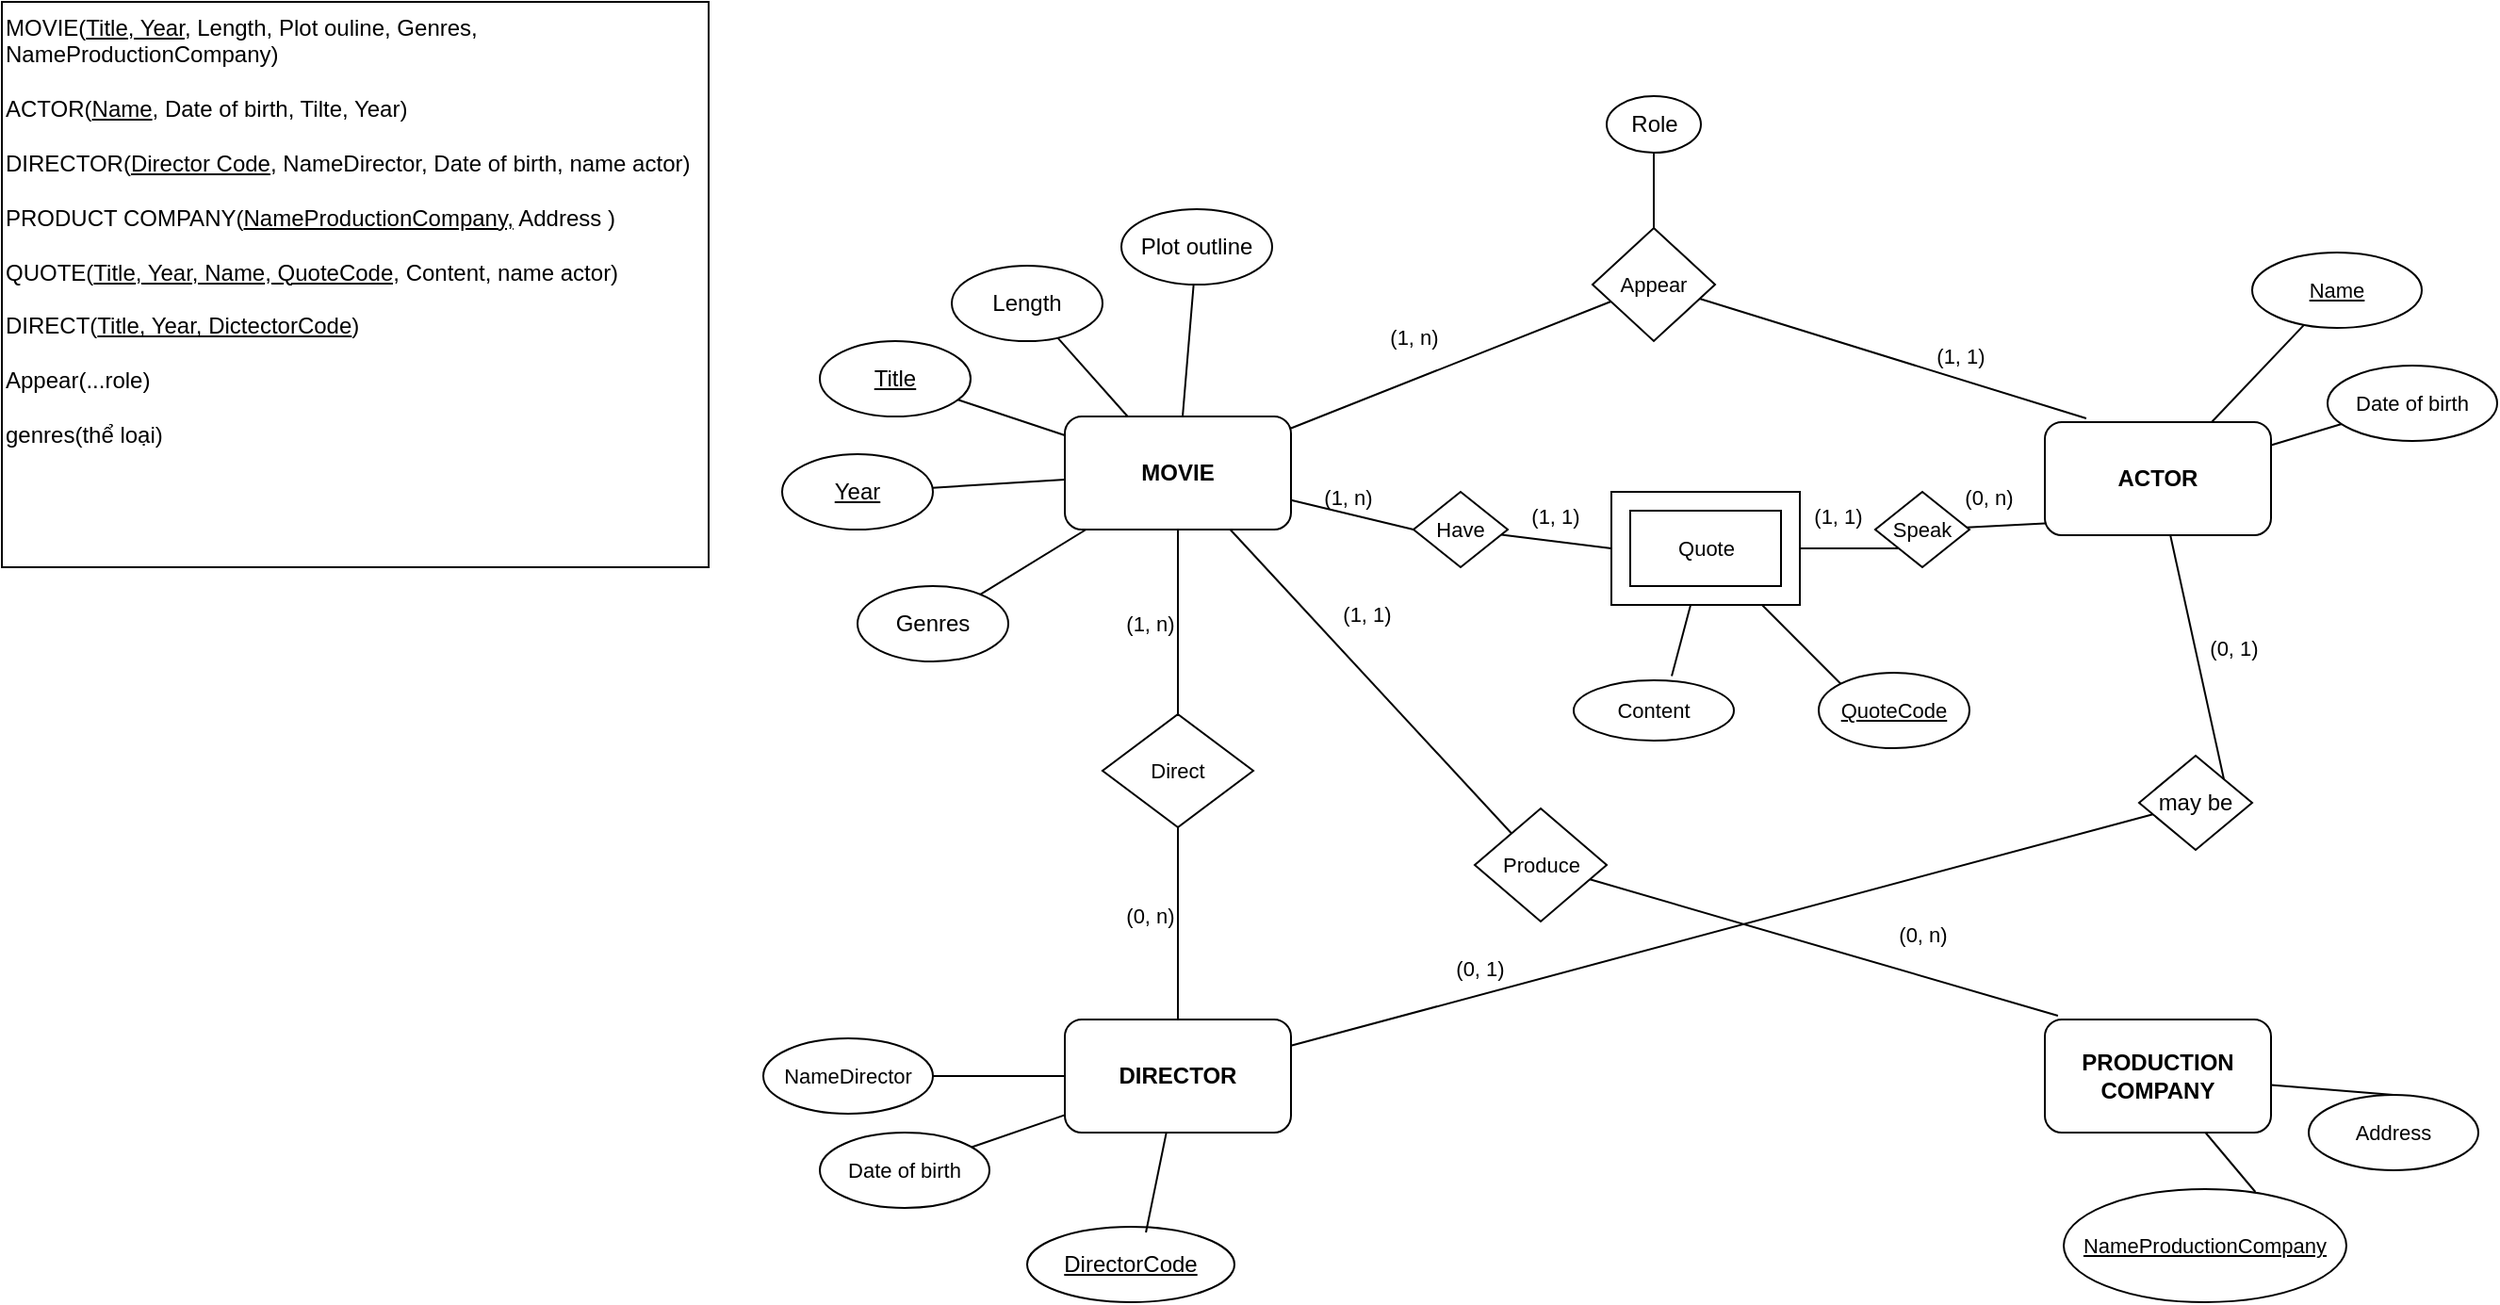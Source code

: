 <mxfile version="22.0.0" type="github">
  <diagram name="Page-1" id="1BbMc71bs907q14WTnRx">
    <mxGraphModel dx="1567" dy="379" grid="1" gridSize="10" guides="1" tooltips="1" connect="1" arrows="1" fold="1" page="1" pageScale="1" pageWidth="850" pageHeight="1100" math="0" shadow="0">
      <root>
        <mxCell id="0" />
        <mxCell id="1" parent="0" />
        <mxCell id="F9PEpaD-1l_39SftCYCo-13" style="rounded=0;orthogonalLoop=1;jettySize=auto;html=1;endArrow=none;endFill=0;" parent="1" source="F9PEpaD-1l_39SftCYCo-1" target="F9PEpaD-1l_39SftCYCo-7" edge="1">
          <mxGeometry relative="1" as="geometry" />
        </mxCell>
        <mxCell id="F9PEpaD-1l_39SftCYCo-31" style="edgeStyle=none;shape=connector;rounded=0;orthogonalLoop=1;jettySize=auto;html=1;labelBackgroundColor=default;strokeColor=default;fontFamily=Helvetica;fontSize=11;fontColor=default;endArrow=none;endFill=0;" parent="1" source="F9PEpaD-1l_39SftCYCo-1" target="F9PEpaD-1l_39SftCYCo-30" edge="1">
          <mxGeometry relative="1" as="geometry" />
        </mxCell>
        <mxCell id="F9PEpaD-1l_39SftCYCo-36" style="edgeStyle=none;shape=connector;rounded=0;orthogonalLoop=1;jettySize=auto;html=1;entryX=0.5;entryY=0;entryDx=0;entryDy=0;labelBackgroundColor=default;strokeColor=default;fontFamily=Helvetica;fontSize=11;fontColor=default;endArrow=none;endFill=0;" parent="1" source="F9PEpaD-1l_39SftCYCo-1" target="F9PEpaD-1l_39SftCYCo-35" edge="1">
          <mxGeometry relative="1" as="geometry" />
        </mxCell>
        <mxCell id="F9PEpaD-1l_39SftCYCo-46" style="edgeStyle=none;shape=connector;rounded=0;orthogonalLoop=1;jettySize=auto;html=1;labelBackgroundColor=default;strokeColor=default;fontFamily=Helvetica;fontSize=11;fontColor=default;endArrow=none;endFill=0;" parent="1" source="F9PEpaD-1l_39SftCYCo-1" target="F9PEpaD-1l_39SftCYCo-45" edge="1">
          <mxGeometry relative="1" as="geometry" />
        </mxCell>
        <mxCell id="yOyd_s_aF5c1Y1km-fVe-14" style="edgeStyle=none;shape=connector;rounded=0;orthogonalLoop=1;jettySize=auto;html=1;entryX=0;entryY=0.5;entryDx=0;entryDy=0;labelBackgroundColor=default;strokeColor=default;align=center;verticalAlign=middle;fontFamily=Helvetica;fontSize=11;fontColor=default;endArrow=none;endFill=0;" parent="1" source="F9PEpaD-1l_39SftCYCo-1" target="yOyd_s_aF5c1Y1km-fVe-12" edge="1">
          <mxGeometry relative="1" as="geometry" />
        </mxCell>
        <mxCell id="F9PEpaD-1l_39SftCYCo-1" value="&lt;b&gt;MOVIE&lt;/b&gt;" style="rounded=1;whiteSpace=wrap;html=1;" parent="1" vertex="1">
          <mxGeometry x="80" y="560" width="120" height="60" as="geometry" />
        </mxCell>
        <mxCell id="F9PEpaD-1l_39SftCYCo-28" style="edgeStyle=none;shape=connector;rounded=0;orthogonalLoop=1;jettySize=auto;html=1;entryX=1;entryY=0.5;entryDx=0;entryDy=0;labelBackgroundColor=default;strokeColor=default;fontFamily=Helvetica;fontSize=11;fontColor=default;endArrow=none;endFill=0;" parent="1" source="F9PEpaD-1l_39SftCYCo-2" target="F9PEpaD-1l_39SftCYCo-22" edge="1">
          <mxGeometry relative="1" as="geometry" />
        </mxCell>
        <mxCell id="F9PEpaD-1l_39SftCYCo-29" style="edgeStyle=none;shape=connector;rounded=0;orthogonalLoop=1;jettySize=auto;html=1;labelBackgroundColor=default;strokeColor=default;fontFamily=Helvetica;fontSize=11;fontColor=default;endArrow=none;endFill=0;" parent="1" source="F9PEpaD-1l_39SftCYCo-2" target="F9PEpaD-1l_39SftCYCo-23" edge="1">
          <mxGeometry relative="1" as="geometry" />
        </mxCell>
        <mxCell id="WEvjYokcxzZnM7J9Zkvp-2" style="rounded=0;orthogonalLoop=1;jettySize=auto;html=1;endArrow=none;endFill=0;" parent="1" source="F9PEpaD-1l_39SftCYCo-2" target="WEvjYokcxzZnM7J9Zkvp-1" edge="1">
          <mxGeometry relative="1" as="geometry" />
        </mxCell>
        <mxCell id="F9PEpaD-1l_39SftCYCo-2" value="&lt;b&gt;DIRECTOR&lt;/b&gt;" style="rounded=1;whiteSpace=wrap;html=1;" parent="1" vertex="1">
          <mxGeometry x="80" y="880" width="120" height="60" as="geometry" />
        </mxCell>
        <mxCell id="F9PEpaD-1l_39SftCYCo-26" style="edgeStyle=none;shape=connector;rounded=0;orthogonalLoop=1;jettySize=auto;html=1;entryX=0.5;entryY=0;entryDx=0;entryDy=0;labelBackgroundColor=default;strokeColor=default;fontFamily=Helvetica;fontSize=11;fontColor=default;endArrow=none;endFill=0;" parent="1" source="F9PEpaD-1l_39SftCYCo-3" target="F9PEpaD-1l_39SftCYCo-25" edge="1">
          <mxGeometry relative="1" as="geometry" />
        </mxCell>
        <mxCell id="F9PEpaD-1l_39SftCYCo-27" style="edgeStyle=none;shape=connector;rounded=0;orthogonalLoop=1;jettySize=auto;html=1;entryX=0.678;entryY=0.025;entryDx=0;entryDy=0;entryPerimeter=0;labelBackgroundColor=default;strokeColor=default;fontFamily=Helvetica;fontSize=11;fontColor=default;endArrow=none;endFill=0;" parent="1" source="F9PEpaD-1l_39SftCYCo-3" target="F9PEpaD-1l_39SftCYCo-24" edge="1">
          <mxGeometry relative="1" as="geometry" />
        </mxCell>
        <mxCell id="F9PEpaD-1l_39SftCYCo-3" value="&lt;b&gt;PRODUCTION COMPANY&lt;/b&gt;" style="rounded=1;whiteSpace=wrap;html=1;" parent="1" vertex="1">
          <mxGeometry x="600" y="880" width="120" height="60" as="geometry" />
        </mxCell>
        <mxCell id="F9PEpaD-1l_39SftCYCo-20" style="edgeStyle=none;shape=connector;rounded=0;orthogonalLoop=1;jettySize=auto;html=1;labelBackgroundColor=default;strokeColor=default;fontFamily=Helvetica;fontSize=11;fontColor=default;endArrow=none;endFill=0;" parent="1" source="F9PEpaD-1l_39SftCYCo-4" target="F9PEpaD-1l_39SftCYCo-18" edge="1">
          <mxGeometry relative="1" as="geometry" />
        </mxCell>
        <mxCell id="F9PEpaD-1l_39SftCYCo-4" value="&lt;b&gt;ACTOR&lt;/b&gt;" style="rounded=1;whiteSpace=wrap;html=1;" parent="1" vertex="1">
          <mxGeometry x="600" y="563" width="120" height="60" as="geometry" />
        </mxCell>
        <mxCell id="F9PEpaD-1l_39SftCYCo-14" style="edgeStyle=none;shape=connector;rounded=0;orthogonalLoop=1;jettySize=auto;html=1;labelBackgroundColor=default;strokeColor=default;fontFamily=Helvetica;fontSize=11;fontColor=default;endArrow=none;endFill=0;" parent="1" source="F9PEpaD-1l_39SftCYCo-5" target="F9PEpaD-1l_39SftCYCo-1" edge="1">
          <mxGeometry relative="1" as="geometry" />
        </mxCell>
        <mxCell id="F9PEpaD-1l_39SftCYCo-5" value="Title" style="ellipse;whiteSpace=wrap;html=1;fontStyle=4" parent="1" vertex="1">
          <mxGeometry x="-50" y="520" width="80" height="40" as="geometry" />
        </mxCell>
        <mxCell id="F9PEpaD-1l_39SftCYCo-15" style="edgeStyle=none;shape=connector;rounded=0;orthogonalLoop=1;jettySize=auto;html=1;labelBackgroundColor=default;strokeColor=default;fontFamily=Helvetica;fontSize=11;fontColor=default;endArrow=none;endFill=0;" parent="1" source="F9PEpaD-1l_39SftCYCo-6" target="F9PEpaD-1l_39SftCYCo-1" edge="1">
          <mxGeometry relative="1" as="geometry" />
        </mxCell>
        <mxCell id="F9PEpaD-1l_39SftCYCo-6" value="Year" style="ellipse;whiteSpace=wrap;html=1;fontStyle=4" parent="1" vertex="1">
          <mxGeometry x="-70" y="580" width="80" height="40" as="geometry" />
        </mxCell>
        <mxCell id="F9PEpaD-1l_39SftCYCo-7" value="Length" style="ellipse;whiteSpace=wrap;html=1;" parent="1" vertex="1">
          <mxGeometry x="20" y="480" width="80" height="40" as="geometry" />
        </mxCell>
        <mxCell id="F9PEpaD-1l_39SftCYCo-8" style="edgeStyle=orthogonalEdgeStyle;rounded=0;orthogonalLoop=1;jettySize=auto;html=1;exitX=0.5;exitY=1;exitDx=0;exitDy=0;" parent="1" source="F9PEpaD-1l_39SftCYCo-6" target="F9PEpaD-1l_39SftCYCo-6" edge="1">
          <mxGeometry relative="1" as="geometry" />
        </mxCell>
        <mxCell id="F9PEpaD-1l_39SftCYCo-16" style="edgeStyle=none;shape=connector;rounded=0;orthogonalLoop=1;jettySize=auto;html=1;labelBackgroundColor=default;strokeColor=default;fontFamily=Helvetica;fontSize=11;fontColor=default;endArrow=none;endFill=0;" parent="1" source="F9PEpaD-1l_39SftCYCo-10" target="F9PEpaD-1l_39SftCYCo-1" edge="1">
          <mxGeometry relative="1" as="geometry" />
        </mxCell>
        <mxCell id="F9PEpaD-1l_39SftCYCo-10" value="Genres" style="ellipse;whiteSpace=wrap;html=1;" parent="1" vertex="1">
          <mxGeometry x="-30" y="650" width="80" height="40" as="geometry" />
        </mxCell>
        <mxCell id="F9PEpaD-1l_39SftCYCo-17" style="edgeStyle=none;shape=connector;rounded=0;orthogonalLoop=1;jettySize=auto;html=1;labelBackgroundColor=default;strokeColor=default;fontFamily=Helvetica;fontSize=11;fontColor=default;endArrow=none;endFill=0;" parent="1" source="F9PEpaD-1l_39SftCYCo-12" target="F9PEpaD-1l_39SftCYCo-1" edge="1">
          <mxGeometry relative="1" as="geometry" />
        </mxCell>
        <mxCell id="F9PEpaD-1l_39SftCYCo-12" value="Plot outline" style="ellipse;whiteSpace=wrap;html=1;" parent="1" vertex="1">
          <mxGeometry x="110" y="450" width="80" height="40" as="geometry" />
        </mxCell>
        <mxCell id="F9PEpaD-1l_39SftCYCo-18" value="Name" style="ellipse;whiteSpace=wrap;html=1;fontFamily=Helvetica;fontSize=11;fontColor=default;fontStyle=4" parent="1" vertex="1">
          <mxGeometry x="710" y="473" width="90" height="40" as="geometry" />
        </mxCell>
        <mxCell id="F9PEpaD-1l_39SftCYCo-21" style="edgeStyle=none;shape=connector;rounded=0;orthogonalLoop=1;jettySize=auto;html=1;labelBackgroundColor=default;strokeColor=default;fontFamily=Helvetica;fontSize=11;fontColor=default;endArrow=none;endFill=0;" parent="1" source="F9PEpaD-1l_39SftCYCo-19" target="F9PEpaD-1l_39SftCYCo-4" edge="1">
          <mxGeometry relative="1" as="geometry" />
        </mxCell>
        <mxCell id="F9PEpaD-1l_39SftCYCo-19" value="Date of birth" style="ellipse;whiteSpace=wrap;html=1;fontFamily=Helvetica;fontSize=11;fontColor=default;" parent="1" vertex="1">
          <mxGeometry x="750" y="533" width="90" height="40" as="geometry" />
        </mxCell>
        <mxCell id="F9PEpaD-1l_39SftCYCo-22" value="NameDirector" style="ellipse;whiteSpace=wrap;html=1;fontFamily=Helvetica;fontSize=11;fontColor=default;fontStyle=0" parent="1" vertex="1">
          <mxGeometry x="-80" y="890" width="90" height="40" as="geometry" />
        </mxCell>
        <mxCell id="F9PEpaD-1l_39SftCYCo-23" value="Date of birth" style="ellipse;whiteSpace=wrap;html=1;fontFamily=Helvetica;fontSize=11;fontColor=default;" parent="1" vertex="1">
          <mxGeometry x="-50" y="940" width="90" height="40" as="geometry" />
        </mxCell>
        <mxCell id="F9PEpaD-1l_39SftCYCo-24" value="NameProductionCompany" style="ellipse;whiteSpace=wrap;html=1;fontFamily=Helvetica;fontSize=11;fontColor=default;fontStyle=4" parent="1" vertex="1">
          <mxGeometry x="610" y="970" width="150" height="60" as="geometry" />
        </mxCell>
        <mxCell id="F9PEpaD-1l_39SftCYCo-25" value="Address" style="ellipse;whiteSpace=wrap;html=1;fontFamily=Helvetica;fontSize=11;fontColor=default;" parent="1" vertex="1">
          <mxGeometry x="740" y="920" width="90" height="40" as="geometry" />
        </mxCell>
        <mxCell id="F9PEpaD-1l_39SftCYCo-32" style="edgeStyle=none;shape=connector;rounded=0;orthogonalLoop=1;jettySize=auto;html=1;entryX=0.058;entryY=-0.033;entryDx=0;entryDy=0;entryPerimeter=0;labelBackgroundColor=default;strokeColor=default;fontFamily=Helvetica;fontSize=11;fontColor=default;endArrow=none;endFill=0;" parent="1" source="F9PEpaD-1l_39SftCYCo-30" target="F9PEpaD-1l_39SftCYCo-3" edge="1">
          <mxGeometry relative="1" as="geometry" />
        </mxCell>
        <mxCell id="F9PEpaD-1l_39SftCYCo-30" value="Produce" style="rhombus;whiteSpace=wrap;html=1;fontFamily=Helvetica;fontSize=11;fontColor=default;" parent="1" vertex="1">
          <mxGeometry x="297.5" y="768" width="70" height="60" as="geometry" />
        </mxCell>
        <mxCell id="F9PEpaD-1l_39SftCYCo-33" value="(1, 1)" style="text;html=1;align=center;verticalAlign=middle;resizable=0;points=[];autosize=1;strokeColor=none;fillColor=none;fontSize=11;fontFamily=Helvetica;fontColor=default;" parent="1" vertex="1">
          <mxGeometry x="215" y="650" width="50" height="30" as="geometry" />
        </mxCell>
        <mxCell id="F9PEpaD-1l_39SftCYCo-34" value="(0, n)" style="text;html=1;align=center;verticalAlign=middle;resizable=0;points=[];autosize=1;strokeColor=none;fillColor=none;fontSize=11;fontFamily=Helvetica;fontColor=default;" parent="1" vertex="1">
          <mxGeometry x="510" y="820" width="50" height="30" as="geometry" />
        </mxCell>
        <mxCell id="F9PEpaD-1l_39SftCYCo-37" style="edgeStyle=none;shape=connector;rounded=0;orthogonalLoop=1;jettySize=auto;html=1;entryX=0.5;entryY=0;entryDx=0;entryDy=0;labelBackgroundColor=default;strokeColor=default;fontFamily=Helvetica;fontSize=11;fontColor=default;endArrow=none;endFill=0;" parent="1" source="F9PEpaD-1l_39SftCYCo-35" target="F9PEpaD-1l_39SftCYCo-2" edge="1">
          <mxGeometry relative="1" as="geometry" />
        </mxCell>
        <mxCell id="F9PEpaD-1l_39SftCYCo-35" value="Direct" style="rhombus;whiteSpace=wrap;html=1;fontFamily=Helvetica;fontSize=11;fontColor=default;" parent="1" vertex="1">
          <mxGeometry x="100" y="718" width="80" height="60" as="geometry" />
        </mxCell>
        <mxCell id="F9PEpaD-1l_39SftCYCo-38" value="(1, n)" style="text;html=1;align=center;verticalAlign=middle;resizable=0;points=[];autosize=1;strokeColor=none;fillColor=none;fontSize=11;fontFamily=Helvetica;fontColor=default;" parent="1" vertex="1">
          <mxGeometry x="100" y="655" width="50" height="30" as="geometry" />
        </mxCell>
        <mxCell id="F9PEpaD-1l_39SftCYCo-39" value="(0, n)" style="text;html=1;align=center;verticalAlign=middle;resizable=0;points=[];autosize=1;strokeColor=none;fillColor=none;fontSize=11;fontFamily=Helvetica;fontColor=default;" parent="1" vertex="1">
          <mxGeometry x="100" y="810" width="50" height="30" as="geometry" />
        </mxCell>
        <mxCell id="F9PEpaD-1l_39SftCYCo-47" style="edgeStyle=none;shape=connector;rounded=0;orthogonalLoop=1;jettySize=auto;html=1;entryX=0.183;entryY=-0.033;entryDx=0;entryDy=0;entryPerimeter=0;labelBackgroundColor=default;strokeColor=default;fontFamily=Helvetica;fontSize=11;fontColor=default;endArrow=none;endFill=0;" parent="1" source="F9PEpaD-1l_39SftCYCo-45" target="F9PEpaD-1l_39SftCYCo-4" edge="1">
          <mxGeometry relative="1" as="geometry" />
        </mxCell>
        <mxCell id="yOyd_s_aF5c1Y1km-fVe-2" style="rounded=0;orthogonalLoop=1;jettySize=auto;html=1;entryX=0.5;entryY=1;entryDx=0;entryDy=0;endArrow=none;endFill=0;" parent="1" source="F9PEpaD-1l_39SftCYCo-45" target="yOyd_s_aF5c1Y1km-fVe-1" edge="1">
          <mxGeometry relative="1" as="geometry" />
        </mxCell>
        <mxCell id="F9PEpaD-1l_39SftCYCo-45" value="Appear" style="rhombus;whiteSpace=wrap;html=1;fontFamily=Helvetica;fontSize=11;fontColor=default;" parent="1" vertex="1">
          <mxGeometry x="360" y="460" width="65" height="60" as="geometry" />
        </mxCell>
        <mxCell id="F9PEpaD-1l_39SftCYCo-48" value="(1, n)" style="text;html=1;align=center;verticalAlign=middle;resizable=0;points=[];autosize=1;strokeColor=none;fillColor=none;fontSize=11;fontFamily=Helvetica;fontColor=default;" parent="1" vertex="1">
          <mxGeometry x="240" y="503" width="50" height="30" as="geometry" />
        </mxCell>
        <mxCell id="F9PEpaD-1l_39SftCYCo-49" value="(1, 1)" style="text;html=1;align=center;verticalAlign=middle;resizable=0;points=[];autosize=1;strokeColor=none;fillColor=none;fontSize=11;fontFamily=Helvetica;fontColor=default;" parent="1" vertex="1">
          <mxGeometry x="530" y="513" width="50" height="30" as="geometry" />
        </mxCell>
        <mxCell id="yOyd_s_aF5c1Y1km-fVe-1" value="Role" style="ellipse;whiteSpace=wrap;html=1;" parent="1" vertex="1">
          <mxGeometry x="367.5" y="390" width="50" height="30" as="geometry" />
        </mxCell>
        <mxCell id="yOyd_s_aF5c1Y1km-fVe-11" style="edgeStyle=none;shape=connector;rounded=0;orthogonalLoop=1;jettySize=auto;html=1;entryX=0;entryY=0;entryDx=0;entryDy=0;labelBackgroundColor=default;strokeColor=default;align=center;verticalAlign=middle;fontFamily=Helvetica;fontSize=11;fontColor=default;endArrow=none;endFill=0;" parent="1" source="yOyd_s_aF5c1Y1km-fVe-4" target="yOyd_s_aF5c1Y1km-fVe-8" edge="1">
          <mxGeometry relative="1" as="geometry" />
        </mxCell>
        <mxCell id="yOyd_s_aF5c1Y1km-fVe-16" style="edgeStyle=none;shape=connector;rounded=0;orthogonalLoop=1;jettySize=auto;html=1;entryX=0;entryY=1;entryDx=0;entryDy=0;labelBackgroundColor=default;strokeColor=default;align=center;verticalAlign=middle;fontFamily=Helvetica;fontSize=11;fontColor=default;endArrow=none;endFill=0;" parent="1" source="yOyd_s_aF5c1Y1km-fVe-4" target="yOyd_s_aF5c1Y1km-fVe-13" edge="1">
          <mxGeometry relative="1" as="geometry" />
        </mxCell>
        <mxCell id="yOyd_s_aF5c1Y1km-fVe-4" value="" style="verticalLabelPosition=bottom;verticalAlign=top;html=1;shape=mxgraph.basic.frame;dx=10;whiteSpace=wrap;fontFamily=Helvetica;fontSize=11;fontColor=default;" parent="1" vertex="1">
          <mxGeometry x="370" y="600" width="100" height="60" as="geometry" />
        </mxCell>
        <mxCell id="yOyd_s_aF5c1Y1km-fVe-6" value="Quote" style="text;html=1;align=center;verticalAlign=middle;resizable=0;points=[];autosize=1;strokeColor=none;fillColor=none;fontSize=11;fontFamily=Helvetica;fontColor=default;" parent="1" vertex="1">
          <mxGeometry x="395" y="615" width="50" height="30" as="geometry" />
        </mxCell>
        <mxCell id="yOyd_s_aF5c1Y1km-fVe-7" value="Content" style="ellipse;whiteSpace=wrap;html=1;fontFamily=Helvetica;fontSize=11;fontColor=default;" parent="1" vertex="1">
          <mxGeometry x="350" y="700" width="85" height="32" as="geometry" />
        </mxCell>
        <mxCell id="yOyd_s_aF5c1Y1km-fVe-8" value="QuoteCode" style="ellipse;whiteSpace=wrap;html=1;fontFamily=Helvetica;fontSize=11;fontColor=default;fontStyle=4" parent="1" vertex="1">
          <mxGeometry x="480" y="696" width="80" height="40" as="geometry" />
        </mxCell>
        <mxCell id="yOyd_s_aF5c1Y1km-fVe-10" style="edgeStyle=none;shape=connector;rounded=0;orthogonalLoop=1;jettySize=auto;html=1;entryX=0.612;entryY=-0.069;entryDx=0;entryDy=0;entryPerimeter=0;labelBackgroundColor=default;strokeColor=default;align=center;verticalAlign=middle;fontFamily=Helvetica;fontSize=11;fontColor=default;endArrow=none;endFill=0;" parent="1" source="yOyd_s_aF5c1Y1km-fVe-4" target="yOyd_s_aF5c1Y1km-fVe-7" edge="1">
          <mxGeometry relative="1" as="geometry" />
        </mxCell>
        <mxCell id="yOyd_s_aF5c1Y1km-fVe-12" value="Have" style="rhombus;whiteSpace=wrap;html=1;fontFamily=Helvetica;fontSize=11;fontColor=default;" parent="1" vertex="1">
          <mxGeometry x="265" y="600" width="50" height="40" as="geometry" />
        </mxCell>
        <mxCell id="yOyd_s_aF5c1Y1km-fVe-13" value="Speak" style="rhombus;whiteSpace=wrap;html=1;fontFamily=Helvetica;fontSize=11;fontColor=default;" parent="1" vertex="1">
          <mxGeometry x="510" y="600" width="50" height="40" as="geometry" />
        </mxCell>
        <mxCell id="yOyd_s_aF5c1Y1km-fVe-15" style="edgeStyle=none;shape=connector;rounded=0;orthogonalLoop=1;jettySize=auto;html=1;entryX=0;entryY=0.5;entryDx=0;entryDy=0;entryPerimeter=0;labelBackgroundColor=default;strokeColor=default;align=center;verticalAlign=middle;fontFamily=Helvetica;fontSize=11;fontColor=default;endArrow=none;endFill=0;" parent="1" source="yOyd_s_aF5c1Y1km-fVe-12" target="yOyd_s_aF5c1Y1km-fVe-4" edge="1">
          <mxGeometry relative="1" as="geometry" />
        </mxCell>
        <mxCell id="yOyd_s_aF5c1Y1km-fVe-17" style="edgeStyle=none;shape=connector;rounded=0;orthogonalLoop=1;jettySize=auto;html=1;entryX=0;entryY=0.896;entryDx=0;entryDy=0;entryPerimeter=0;labelBackgroundColor=default;strokeColor=default;align=center;verticalAlign=middle;fontFamily=Helvetica;fontSize=11;fontColor=default;endArrow=none;endFill=0;" parent="1" source="yOyd_s_aF5c1Y1km-fVe-13" target="F9PEpaD-1l_39SftCYCo-4" edge="1">
          <mxGeometry relative="1" as="geometry" />
        </mxCell>
        <mxCell id="yOyd_s_aF5c1Y1km-fVe-18" value="(1, 1)" style="text;html=1;align=center;verticalAlign=middle;resizable=0;points=[];autosize=1;strokeColor=none;fillColor=none;fontSize=11;fontFamily=Helvetica;fontColor=default;" parent="1" vertex="1">
          <mxGeometry x="315" y="598" width="50" height="30" as="geometry" />
        </mxCell>
        <mxCell id="yOyd_s_aF5c1Y1km-fVe-19" value="(1, n)" style="text;html=1;align=center;verticalAlign=middle;resizable=0;points=[];autosize=1;strokeColor=none;fillColor=none;fontSize=11;fontFamily=Helvetica;fontColor=default;" parent="1" vertex="1">
          <mxGeometry x="205" y="588" width="50" height="30" as="geometry" />
        </mxCell>
        <mxCell id="yOyd_s_aF5c1Y1km-fVe-20" value="(1, 1)" style="text;html=1;align=center;verticalAlign=middle;resizable=0;points=[];autosize=1;strokeColor=none;fillColor=none;fontSize=11;fontFamily=Helvetica;fontColor=default;" parent="1" vertex="1">
          <mxGeometry x="465" y="598" width="50" height="30" as="geometry" />
        </mxCell>
        <mxCell id="yOyd_s_aF5c1Y1km-fVe-21" value="(0, n)" style="text;html=1;align=center;verticalAlign=middle;resizable=0;points=[];autosize=1;strokeColor=none;fillColor=none;fontSize=11;fontFamily=Helvetica;fontColor=default;" parent="1" vertex="1">
          <mxGeometry x="545" y="588" width="50" height="30" as="geometry" />
        </mxCell>
        <mxCell id="jTYiTJjxMEstG_Z9pmPE-1" value="MOVIE(&lt;u&gt;Title, Year&lt;/u&gt;, Length, Plot ouline, Genres, NameProductionCompany)&lt;br&gt;&lt;br&gt;ACTOR(&lt;u&gt;Name&lt;/u&gt;, Date of birth, Tilte, Year)&lt;br&gt;&lt;br&gt;DIRECTOR(&lt;u&gt;Director Code&lt;/u&gt;, NameDirector, Date of birth, name actor)&lt;br&gt;&lt;br&gt;PRODUCT COMPANY(&lt;u&gt;NameProductionCompany,&lt;/u&gt; Address )&lt;br&gt;&lt;br&gt;QUOTE(&lt;u&gt;Title, Year, Name, QuoteCode,&lt;/u&gt; Content, name actor)&lt;br&gt;&lt;br&gt;DIRECT(&lt;u&gt;Title, Year, DictectorCode&lt;/u&gt;)&lt;br&gt;&lt;br&gt;Appear(...role)&lt;br&gt;&lt;br&gt;genres(thể loại)" style="rounded=0;whiteSpace=wrap;html=1;verticalAlign=top;align=left;" parent="1" vertex="1">
          <mxGeometry x="-484" y="340" width="375" height="300" as="geometry" />
        </mxCell>
        <mxCell id="jTYiTJjxMEstG_Z9pmPE-2" value="&lt;u&gt;DirectorCode&lt;/u&gt;" style="ellipse;whiteSpace=wrap;html=1;" parent="1" vertex="1">
          <mxGeometry x="60" y="990" width="110" height="40" as="geometry" />
        </mxCell>
        <mxCell id="jTYiTJjxMEstG_Z9pmPE-3" style="rounded=0;orthogonalLoop=1;jettySize=auto;html=1;entryX=0.573;entryY=0.075;entryDx=0;entryDy=0;entryPerimeter=0;endArrow=none;endFill=0;" parent="1" source="F9PEpaD-1l_39SftCYCo-2" target="jTYiTJjxMEstG_Z9pmPE-2" edge="1">
          <mxGeometry relative="1" as="geometry" />
        </mxCell>
        <mxCell id="WEvjYokcxzZnM7J9Zkvp-3" style="edgeStyle=none;shape=connector;rounded=0;orthogonalLoop=1;jettySize=auto;html=1;labelBackgroundColor=default;strokeColor=default;align=center;verticalAlign=middle;fontFamily=Helvetica;fontSize=11;fontColor=default;endArrow=none;endFill=0;exitX=1;exitY=0;exitDx=0;exitDy=0;" parent="1" source="WEvjYokcxzZnM7J9Zkvp-1" target="F9PEpaD-1l_39SftCYCo-4" edge="1">
          <mxGeometry relative="1" as="geometry" />
        </mxCell>
        <mxCell id="WEvjYokcxzZnM7J9Zkvp-1" value="may be" style="rhombus;whiteSpace=wrap;html=1;" parent="1" vertex="1">
          <mxGeometry x="650" y="740" width="60" height="50" as="geometry" />
        </mxCell>
        <mxCell id="WEvjYokcxzZnM7J9Zkvp-4" value="(0, 1)" style="text;html=1;align=center;verticalAlign=middle;resizable=0;points=[];autosize=1;strokeColor=none;fillColor=none;fontSize=11;fontFamily=Helvetica;fontColor=default;" parent="1" vertex="1">
          <mxGeometry x="275" y="838" width="50" height="30" as="geometry" />
        </mxCell>
        <mxCell id="WEvjYokcxzZnM7J9Zkvp-5" value="(0, 1)" style="text;html=1;align=center;verticalAlign=middle;resizable=0;points=[];autosize=1;strokeColor=none;fillColor=none;fontSize=11;fontFamily=Helvetica;fontColor=default;" parent="1" vertex="1">
          <mxGeometry x="675" y="668" width="50" height="30" as="geometry" />
        </mxCell>
      </root>
    </mxGraphModel>
  </diagram>
</mxfile>
